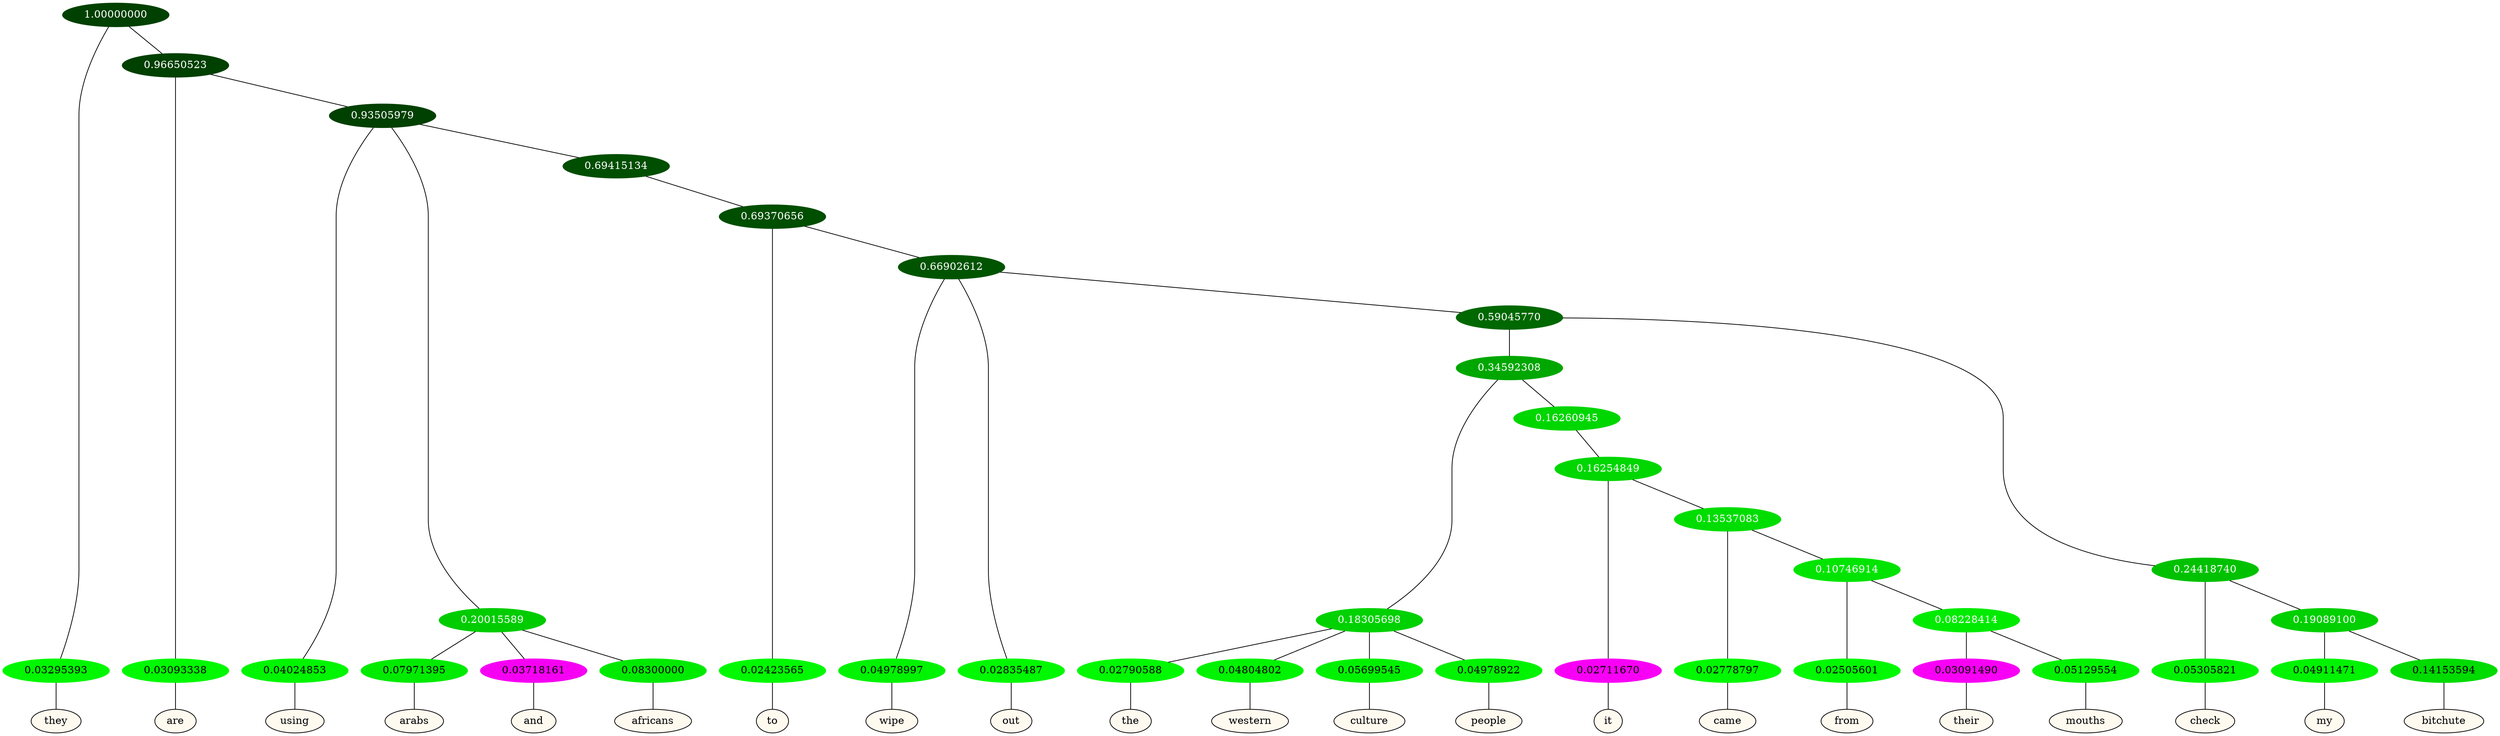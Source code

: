 graph {
	node [format=png height=0.15 nodesep=0.001 ordering=out overlap=prism overlap_scaling=0.01 ranksep=0.001 ratio=0.2 style=filled width=0.15]
	{
		rank=same
		a_w_1 [label=they color=black fillcolor=floralwhite style="filled,solid"]
		a_w_3 [label=are color=black fillcolor=floralwhite style="filled,solid"]
		a_w_5 [label=using color=black fillcolor=floralwhite style="filled,solid"]
		a_w_8 [label=arabs color=black fillcolor=floralwhite style="filled,solid"]
		a_w_9 [label=and color=black fillcolor=floralwhite style="filled,solid"]
		a_w_10 [label=africans color=black fillcolor=floralwhite style="filled,solid"]
		a_w_12 [label=to color=black fillcolor=floralwhite style="filled,solid"]
		a_w_14 [label=wipe color=black fillcolor=floralwhite style="filled,solid"]
		a_w_15 [label=out color=black fillcolor=floralwhite style="filled,solid"]
		a_w_23 [label=the color=black fillcolor=floralwhite style="filled,solid"]
		a_w_24 [label=western color=black fillcolor=floralwhite style="filled,solid"]
		a_w_25 [label=culture color=black fillcolor=floralwhite style="filled,solid"]
		a_w_26 [label=people color=black fillcolor=floralwhite style="filled,solid"]
		a_w_30 [label=it color=black fillcolor=floralwhite style="filled,solid"]
		a_w_32 [label=came color=black fillcolor=floralwhite style="filled,solid"]
		a_w_34 [label=from color=black fillcolor=floralwhite style="filled,solid"]
		a_w_36 [label=their color=black fillcolor=floralwhite style="filled,solid"]
		a_w_37 [label=mouths color=black fillcolor=floralwhite style="filled,solid"]
		a_w_21 [label=check color=black fillcolor=floralwhite style="filled,solid"]
		a_w_28 [label=my color=black fillcolor=floralwhite style="filled,solid"]
		a_w_29 [label=bitchute color=black fillcolor=floralwhite style="filled,solid"]
	}
	a_n_1 -- a_w_1
	a_n_3 -- a_w_3
	a_n_5 -- a_w_5
	a_n_8 -- a_w_8
	a_n_9 -- a_w_9
	a_n_10 -- a_w_10
	a_n_12 -- a_w_12
	a_n_14 -- a_w_14
	a_n_15 -- a_w_15
	a_n_23 -- a_w_23
	a_n_24 -- a_w_24
	a_n_25 -- a_w_25
	a_n_26 -- a_w_26
	a_n_30 -- a_w_30
	a_n_32 -- a_w_32
	a_n_34 -- a_w_34
	a_n_36 -- a_w_36
	a_n_37 -- a_w_37
	a_n_21 -- a_w_21
	a_n_28 -- a_w_28
	a_n_29 -- a_w_29
	{
		rank=same
		a_n_1 [label=0.03295393 color="0.334 1.000 0.967" fontcolor=black]
		a_n_3 [label=0.03093338 color="0.334 1.000 0.969" fontcolor=black]
		a_n_5 [label=0.04024853 color="0.334 1.000 0.960" fontcolor=black]
		a_n_8 [label=0.07971395 color="0.334 1.000 0.920" fontcolor=black]
		a_n_9 [label=0.03718161 color="0.835 1.000 0.963" fontcolor=black]
		a_n_10 [label=0.08300000 color="0.334 1.000 0.917" fontcolor=black]
		a_n_12 [label=0.02423565 color="0.334 1.000 0.976" fontcolor=black]
		a_n_14 [label=0.04978997 color="0.334 1.000 0.950" fontcolor=black]
		a_n_15 [label=0.02835487 color="0.334 1.000 0.972" fontcolor=black]
		a_n_23 [label=0.02790588 color="0.334 1.000 0.972" fontcolor=black]
		a_n_24 [label=0.04804802 color="0.334 1.000 0.952" fontcolor=black]
		a_n_25 [label=0.05699545 color="0.334 1.000 0.943" fontcolor=black]
		a_n_26 [label=0.04978922 color="0.334 1.000 0.950" fontcolor=black]
		a_n_30 [label=0.02711670 color="0.835 1.000 0.973" fontcolor=black]
		a_n_32 [label=0.02778797 color="0.334 1.000 0.972" fontcolor=black]
		a_n_34 [label=0.02505601 color="0.334 1.000 0.975" fontcolor=black]
		a_n_36 [label=0.03091490 color="0.835 1.000 0.969" fontcolor=black]
		a_n_37 [label=0.05129554 color="0.334 1.000 0.949" fontcolor=black]
		a_n_21 [label=0.05305821 color="0.334 1.000 0.947" fontcolor=black]
		a_n_28 [label=0.04911471 color="0.334 1.000 0.951" fontcolor=black]
		a_n_29 [label=0.14153594 color="0.334 1.000 0.858" fontcolor=black]
	}
	a_n_0 [label=1.00000000 color="0.334 1.000 0.250" fontcolor=grey99]
	a_n_0 -- a_n_1
	a_n_2 [label=0.96650523 color="0.334 1.000 0.250" fontcolor=grey99]
	a_n_0 -- a_n_2
	a_n_2 -- a_n_3
	a_n_4 [label=0.93505979 color="0.334 1.000 0.250" fontcolor=grey99]
	a_n_2 -- a_n_4
	a_n_4 -- a_n_5
	a_n_6 [label=0.20015589 color="0.334 1.000 0.800" fontcolor=grey99]
	a_n_4 -- a_n_6
	a_n_7 [label=0.69415134 color="0.334 1.000 0.306" fontcolor=grey99]
	a_n_4 -- a_n_7
	a_n_6 -- a_n_8
	a_n_6 -- a_n_9
	a_n_6 -- a_n_10
	a_n_11 [label=0.69370656 color="0.334 1.000 0.306" fontcolor=grey99]
	a_n_7 -- a_n_11
	a_n_11 -- a_n_12
	a_n_13 [label=0.66902612 color="0.334 1.000 0.331" fontcolor=grey99]
	a_n_11 -- a_n_13
	a_n_13 -- a_n_14
	a_n_13 -- a_n_15
	a_n_16 [label=0.59045770 color="0.334 1.000 0.410" fontcolor=grey99]
	a_n_13 -- a_n_16
	a_n_17 [label=0.34592308 color="0.334 1.000 0.654" fontcolor=grey99]
	a_n_16 -- a_n_17
	a_n_18 [label=0.24418740 color="0.334 1.000 0.756" fontcolor=grey99]
	a_n_16 -- a_n_18
	a_n_19 [label=0.18305698 color="0.334 1.000 0.817" fontcolor=grey99]
	a_n_17 -- a_n_19
	a_n_20 [label=0.16260945 color="0.334 1.000 0.837" fontcolor=grey99]
	a_n_17 -- a_n_20
	a_n_18 -- a_n_21
	a_n_22 [label=0.19089100 color="0.334 1.000 0.809" fontcolor=grey99]
	a_n_18 -- a_n_22
	a_n_19 -- a_n_23
	a_n_19 -- a_n_24
	a_n_19 -- a_n_25
	a_n_19 -- a_n_26
	a_n_27 [label=0.16254849 color="0.334 1.000 0.837" fontcolor=grey99]
	a_n_20 -- a_n_27
	a_n_22 -- a_n_28
	a_n_22 -- a_n_29
	a_n_27 -- a_n_30
	a_n_31 [label=0.13537083 color="0.334 1.000 0.865" fontcolor=grey99]
	a_n_27 -- a_n_31
	a_n_31 -- a_n_32
	a_n_33 [label=0.10746914 color="0.334 1.000 0.893" fontcolor=grey99]
	a_n_31 -- a_n_33
	a_n_33 -- a_n_34
	a_n_35 [label=0.08228414 color="0.334 1.000 0.918" fontcolor=grey99]
	a_n_33 -- a_n_35
	a_n_35 -- a_n_36
	a_n_35 -- a_n_37
}
